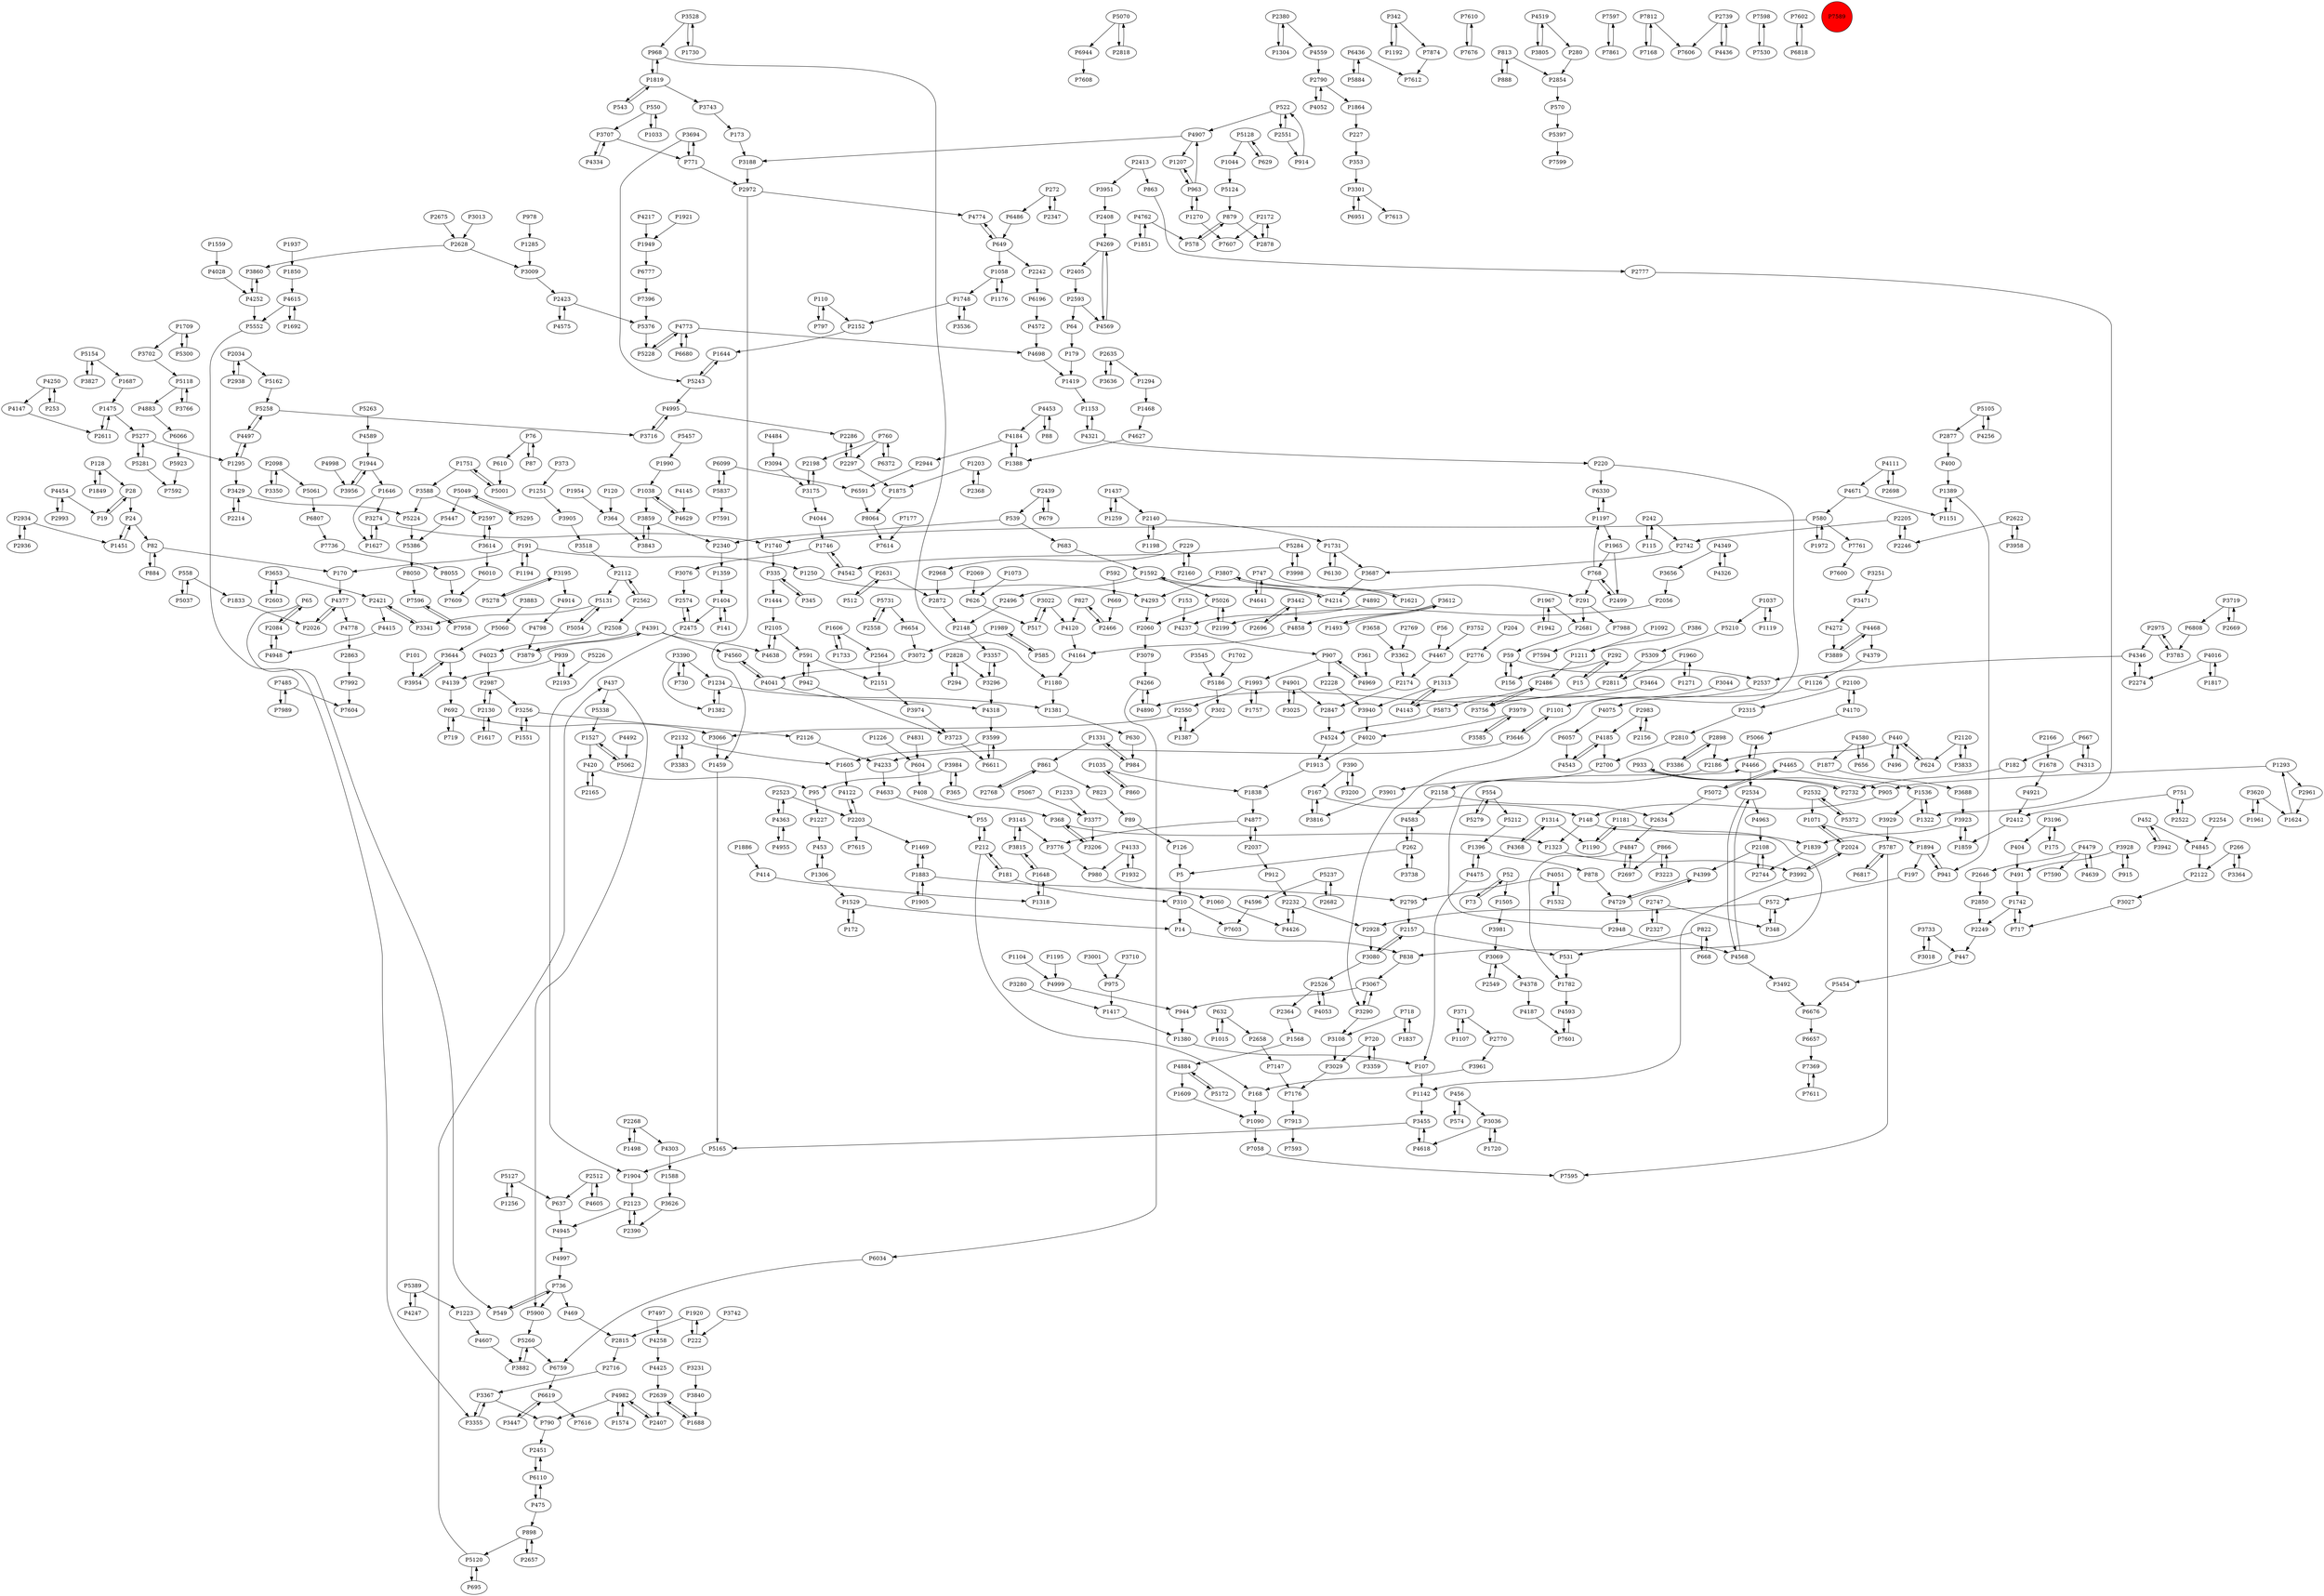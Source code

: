 digraph {
	P2863 -> P7992
	P181 -> P310
	P6196 -> P4572
	P1211 -> P2486
	P1190 -> P1181
	P4133 -> P1932
	P1126 -> P4075
	P1921 -> P1949
	P2850 -> P2249
	P4615 -> P5552
	P3022 -> P4120
	P1256 -> P5127
	P3188 -> P2972
	P4877 -> P2037
	P3905 -> P3518
	P2451 -> P6110
	P5062 -> P1527
	P667 -> P182
	P760 -> P2198
	P1037 -> P5210
	P3860 -> P4252
	P82 -> P884
	P6110 -> P475
	P1709 -> P5300
	P2696 -> P3442
	P2037 -> P912
	P2098 -> P3350
	P6066 -> P5923
	P3196 -> P404
	P1592 -> P2496
	P604 -> P408
	P4143 -> P1313
	P2108 -> P2744
	P1702 -> P5186
	P1731 -> P3687
	P1203 -> P2368
	P3992 -> P2024
	P1437 -> P2140
	P2961 -> P1624
	P5127 -> P637
	P4044 -> P1746
	P5224 -> P5386
	P172 -> P1529
	P89 -> P126
	P554 -> P5279
	P3386 -> P2898
	P3195 -> P5278
	P3783 -> P2975
	P2327 -> P2747
	P939 -> P2193
	P242 -> P2742
	P975 -> P1417
	P404 -> P491
	P1646 -> P3274
	P3981 -> P3069
	P181 -> P212
	P2423 -> P5376
	P167 -> P148
	P3442 -> P2696
	P242 -> P115
	P574 -> P456
	P3620 -> P1624
	P4426 -> P2232
	P5118 -> P3766
	P2523 -> P2203
	P4378 -> P4187
	P5070 -> P6944
	P2828 -> P3296
	P3702 -> P5118
	P2603 -> P3653
	P14 -> P838
	P7913 -> P7593
	P768 -> P1197
	P4399 -> P4729
	P4020 -> P1913
	P65 -> P2084
	P1574 -> P4982
	P1875 -> P8064
	P1058 -> P1176
	P2747 -> P2327
	P4247 -> P5389
	P227 -> P353
	P3974 -> P3723
	P3029 -> P7176
	P6372 -> P760
	P1965 -> P768
	P2297 -> P1875
	P1250 -> P4293
	P1234 -> P1381
	P4773 -> P4698
	P2700 -> P2158
	P578 -> P879
	P4391 -> P4638
	P4999 -> P944
	P6436 -> P5884
	P2534 -> P4963
	P1468 -> P4627
	P291 -> P7988
	P3716 -> P4995
	P2084 -> P65
	P7610 -> P7676
	P2130 -> P2987
	P4569 -> P4269
	P3719 -> P6808
	P4729 -> P4399
	P191 -> P170
	P4349 -> P3656
	P5154 -> P1687
	P3929 -> P5787
	P2130 -> P1617
	P2522 -> P751
	P5376 -> P5228
	P2108 -> P4399
	P6330 -> P1197
	P3175 -> P4044
	P1322 -> P1536
	P2854 -> P570
	P253 -> P4250
	P2512 -> P4605
	P3883 -> P5060
	P1894 -> P197
	P5260 -> P6759
	P2056 -> P2199
	P335 -> P1444
	P292 -> P15
	P5128 -> P1044
	P2232 -> P2928
	P1687 -> P1475
	P1119 -> P1037
	P6777 -> P7396
	P1746 -> P4542
	P1993 -> P1757
	P3646 -> P4233
	P4593 -> P7601
	P4519 -> P3805
	P4016 -> P1817
	P751 -> P2522
	P558 -> P5037
	P6099 -> P6591
	P1819 -> P3743
	P128 -> P28
	P2157 -> P3080
	P5237 -> P4596
	P3367 -> P790
	P420 -> P2165
	P2993 -> P4454
	P3290 -> P3108
	P6944 -> P7608
	P1782 -> P4593
	P1475 -> P5277
	P1404 -> P141
	P1850 -> P4615
	P3383 -> P2132
	P7601 -> P4593
	P939 -> P4139
	P2934 -> P2936
	P1692 -> P4615
	P1678 -> P4921
	P1937 -> P1850
	P1588 -> P3626
	P626 -> P517
	P4028 -> P4252
	P452 -> P3942
	P1251 -> P3905
	P353 -> P3301
	P1961 -> P3620
	P73 -> P52
	P898 -> P2657
	P6680 -> P4773
	P5049 -> P5295
	P4914 -> P4798
	P1877 -> P3688
	P7597 -> P7861
	P3776 -> P980
	P2198 -> P3175
	P4583 -> P262
	P2646 -> P2850
	P229 -> P2968
	P827 -> P2466
	P440 -> P496
	P141 -> P1404
	P632 -> P2658
	P2681 -> P59
	P6951 -> P3301
	P4955 -> P4363
	P5026 -> P2060
	P5260 -> P3882
	P827 -> P4120
	P4349 -> P4326
	P5060 -> P3644
	P414 -> P1318
	P2423 -> P4575
	P1605 -> P4122
	P1153 -> P4321
	P3195 -> P4914
	P1648 -> P3815
	P4217 -> P1949
	P1493 -> P3612
	P4995 -> P3716
	P5120 -> P437
	P3951 -> P2408
	P5258 -> P3716
	P2123 -> P4945
	P3274 -> P1627
	P2499 -> P768
	P1044 -> P5124
	P2532 -> P5372
	P4845 -> P2122
	P126 -> P5
	P128 -> P1849
	P4120 -> P4164
	P4568 -> P2534
	P5258 -> P4497
	P364 -> P3843
	P3766 -> P5118
	P5243 -> P1644
	P1606 -> P2564
	P1295 -> P4497
	P65 -> P549
	P5131 -> P5054
	P3723 -> P6611
	P179 -> P1419
	P6759 -> P6619
	P912 -> P2232
	P984 -> P1331
	P4997 -> P736
	P4773 -> P6680
	P3738 -> P262
	P3843 -> P3859
	P4052 -> P2790
	P3833 -> P2120
	P2390 -> P2123
	P4266 -> P6034
	P2120 -> P624
	P3707 -> P771
	P1960 -> P1271
	P4237 -> P907
	P888 -> P813
	P3942 -> P452
	P4618 -> P3455
	P4214 -> P1592
	P3923 -> P1859
	P5037 -> P558
	P1227 -> P453
	P4575 -> P2423
	P863 -> P2777
	P1864 -> P227
	P5397 -> P7599
	P168 -> P1090
	P3992 -> P1142
	P4269 -> P4569
	P4475 -> P107
	P5061 -> P6807
	P52 -> P1505
	P915 -> P3928
	P220 -> P3290
	P2172 -> P7607
	P1192 -> P342
	P2968 -> P2872
	P585 -> P1989
	P3094 -> P3175
	P1883 -> P1469
	P7676 -> P7610
	P390 -> P167
	P2934 -> P1451
	P3018 -> P3733
	P4465 -> P1536
	P59 -> P2537
	P1757 -> P1993
	P592 -> P669
	P437 -> P5338
	P7812 -> P7168
	P4921 -> P2412
	P4633 -> P55
	P6436 -> P7612
	P860 -> P1035
	P822 -> P531
	P1058 -> P1748
	P4016 -> P2274
	P212 -> P168
	P5026 -> P2199
	P2105 -> P4638
	P1904 -> P2123
	P5226 -> P2193
	P496 -> P440
	P5447 -> P5386
	P2340 -> P1359
	P4641 -> P747
	P4698 -> P1419
	P649 -> P2242
	P3442 -> P4858
	P907 -> P2228
	P2628 -> P3860
	P469 -> P2815
	P1259 -> P1437
	P5900 -> P5260
	P3341 -> P2421
	P823 -> P89
	P3013 -> P2628
	P1331 -> P861
	P294 -> P2828
	P4524 -> P1913
	P2593 -> P64
	P5278 -> P3195
	P980 -> P1060
	P272 -> P2347
	P191 -> P1194
	P453 -> P1306
	P4969 -> P907
	P4147 -> P2611
	P1396 -> P4475
	P5837 -> P7591
	P2739 -> P4436
	P2274 -> P4346
	P5070 -> P2818
	P4466 -> P5066
	P2631 -> P512
	P718 -> P3108
	P52 -> P73
	P1314 -> P1190
	P2975 -> P4346
	P630 -> P984
	P3455 -> P5165
	P3889 -> P4468
	P3588 -> P5224
	P6130 -> P1731
	P4995 -> P2286
	P3998 -> P5284
	P1905 -> P1883
	P3357 -> P3296
	P4139 -> P692
	P1920 -> P2815
	P3961 -> P168
	P3688 -> P3923
	P1527 -> P5062
	P4778 -> P2863
	P64 -> P179
	P2790 -> P4052
	P1967 -> P2681
	P968 -> P1180
	P3251 -> P3471
	P2776 -> P1313
	P2975 -> P3783
	P1944 -> P1646
	P5731 -> P2558
	P884 -> P82
	P2948 -> P4568
	P4497 -> P1295
	P5127 -> P1256
	P4638 -> P2105
	P978 -> P1285
	P6591 -> P8064
	P1419 -> P1153
	P1559 -> P4028
	P3464 -> P4143
	P3175 -> P2198
	P1740 -> P335
	P866 -> P2697
	P1606 -> P1733
	P2486 -> P3756
	P2698 -> P4111
	P3979 -> P3585
	P1751 -> P3588
	P5372 -> P2532
	P2205 -> P2246
	P736 -> P549
	P2551 -> P522
	P1849 -> P128
	P2486 -> P5873
	P5067 -> P3377
	P4170 -> P2100
	P2364 -> P1568
	P2408 -> P4269
	P204 -> P2776
	P4454 -> P2993
	P4831 -> P604
	P2132 -> P1605
	P1234 -> P1382
	P3145 -> P3776
	P3528 -> P1730
	P2122 -> P3027
	P549 -> P736
	P342 -> P1192
	P1498 -> P2268
	P302 -> P1387
	P3067 -> P944
	P2380 -> P1304
	P1295 -> P3429
	P2405 -> P2593
	P156 -> P59
	P879 -> P2878
	P15 -> P292
	P3984 -> P365
	P2549 -> P3069
	P3827 -> P5154
	P4963 -> P2108
	P371 -> P2770
	P3355 -> P3367
	P2123 -> P2390
	P2158 -> P4583
	P2069 -> P626
	P2157 -> P531
	P3296 -> P3357
	P1609 -> P1090
	P2639 -> P1688
	P5066 -> P4466
	P1195 -> P4999
	P4145 -> P4629
	P1527 -> P420
	P6611 -> P3599
	P4377 -> P2026
	P1090 -> P7058
	P2412 -> P1859
	P2156 -> P2983
	P1060 -> P4426
	P760 -> P2297
	P667 -> P4313
	P87 -> P76
	P3805 -> P4519
	P649 -> P4774
	P5552 -> P3355
	P2622 -> P2246
	P2574 -> P2475
	P768 -> P291
	P1627 -> P3274
	P570 -> P5397
	P3256 -> P2126
	P2037 -> P4877
	P3585 -> P3979
	P580 -> P1740
	P3719 -> P2669
	P5054 -> P5131
	P24 -> P82
	P2898 -> P2186
	P5284 -> P3998
	P5386 -> P8050
	P522 -> P4907
	P2084 -> P4948
	P4453 -> P88
	P580 -> P1972
	P7598 -> P7530
	P1688 -> P2639
	P5186 -> P302
	P7369 -> P7611
	P907 -> P4969
	P4313 -> P667
	P4982 -> P2407
	P390 -> P3200
	P5243 -> P4995
	P3614 -> P2597
	P5118 -> P4883
	P5787 -> P7595
	P2140 -> P1198
	P3036 -> P4618
	P4377 -> P4778
	P1073 -> P626
	P1107 -> P371
	P291 -> P2681
	P5281 -> P5277
	P668 -> P822
	P7058 -> P7595
	P4185 -> P4543
	P4605 -> P2512
	P2810 -> P2700
	P1733 -> P1606
	P3807 -> P4293
	P1071 -> P1894
	P5281 -> P7592
	P3742 -> P222
	P1944 -> P3956
	P3025 -> P4901
	P2152 -> P1644
	P229 -> P2160
	P440 -> P624
	P1965 -> P2499
	P2203 -> P1469
	P1293 -> P2961
	P2380 -> P4559
	P771 -> P2972
	P3044 -> P3756
	P5105 -> P2877
	P1037 -> P1119
	P730 -> P3390
	P1837 -> P718
	P4858 -> P4164
	P3707 -> P4334
	P5105 -> P4256
	P4053 -> P2526
	P1304 -> P2380
	P1417 -> P1380
	P797 -> P110
	P7485 -> P7604
	P3612 -> P1493
	P475 -> P898
	P2593 -> P4569
	P2611 -> P1475
	P5389 -> P1223
	P5884 -> P6436
	P3599 -> P1605
	P4185 -> P2700
	P5277 -> P5281
	P610 -> P5001
	P1833 -> P2026
	P3108 -> P3029
	P8055 -> P7609
	P4318 -> P3599
	P2246 -> P2205
	P2747 -> P348
	P5072 -> P2634
	P7812 -> P7606
	P4572 -> P4698
	P1459 -> P5165
	P5154 -> P3827
	P1536 -> P3929
	P3882 -> P5260
	P6486 -> P649
	P371 -> P1107
	P191 -> P1250
	P4901 -> P3025
	P3429 -> P5224
	P4475 -> P1396
	P5284 -> P4542
	P1396 -> P878
	P3223 -> P866
	P2562 -> P2508
	P4326 -> P4349
	P2739 -> P7606
	P3359 -> P720
	P591 -> P2151
	P4436 -> P2739
	P348 -> P572
	P4346 -> P2537
	P3710 -> P975
	P3076 -> P2574
	P4945 -> P4997
	P6010 -> P7609
	P1207 -> P963
	P1197 -> P1965
	P4266 -> P4890
	P879 -> P578
	P512 -> P2631
	P1751 -> P5001
	P3816 -> P167
	P475 -> P6110
	P2631 -> P2872
	P3979 -> P4020
	P3080 -> P2157
	P4479 -> P4639
	P861 -> P2768
	P107 -> P1142
	P3080 -> P2526
	P4258 -> P4425
	P420 -> P95
	P3455 -> P4618
	P572 -> P348
	P550 -> P1033
	P3954 -> P3644
	P1142 -> P3455
	P3069 -> P2549
	P2112 -> P2562
	P695 -> P5120
	P7530 -> P7598
	P2532 -> P1071
	P4892 -> P4237
	P2622 -> P3958
	P335 -> P345
	P262 -> P5
	P942 -> P591
	P751 -> P2412
	P539 -> P2340
	P5277 -> P1295
	P1819 -> P968
	P5162 -> P5258
	P4543 -> P4185
	P4133 -> P980
	P4164 -> P1180
	P3928 -> P491
	P3001 -> P975
	P452 -> P4845
	P2526 -> P4053
	P5049 -> P5447
	P3471 -> P4272
	P3390 -> P730
	P3367 -> P3355
	P4559 -> P2790
	P543 -> P1819
	P3274 -> P1740
	P6654 -> P3072
	P2828 -> P294
	P624 -> P440
	P7596 -> P7958
	P2100 -> P4170
	P4847 -> P1782
	P5 -> P310
	P907 -> P1993
	P3879 -> P4391
	P838 -> P3067
	P5263 -> P4589
	P292 -> P156
	P3429 -> P2214
	P1746 -> P3076
	P2172 -> P2878
	P1742 -> P717
	P3807 -> P1621
	P1180 -> P1381
	P1318 -> P1648
	P963 -> P1207
	P3658 -> P3362
	P1851 -> P4762
	P1886 -> P414
	P368 -> P1323
	P342 -> P7874
	P2669 -> P3719
	P6110 -> P2451
	P2098 -> P5061
	P4774 -> P649
	P2466 -> P827
	P3694 -> P5243
	P2421 -> P3341
	P3644 -> P3954
	P3940 -> P4020
	P2034 -> P2938
	P2199 -> P5026
	P4454 -> P19
	P3901 -> P3816
	P400 -> P1389
	P1294 -> P1468
	P1437 -> P1259
	P4250 -> P253
	P4479 -> P2646
	P3984 -> P95
	P8064 -> P7614
	P1617 -> P2130
	P197 -> P572
	P1990 -> P1038
	P1993 -> P2550
	P4334 -> P3707
	P1838 -> P4877
	P3256 -> P1551
	P1038 -> P4629
	P2987 -> P2130
	P3545 -> P5186
	P4453 -> P4184
	P5295 -> P5049
	P3815 -> P1648
	P1388 -> P4184
	P2268 -> P4303
	P2972 -> P1459
	P2983 -> P4185
	P4542 -> P1746
	P4122 -> P2203
	P7176 -> P7913
	P1748 -> P3536
	P4415 -> P4948
	P7497 -> P4258
	P3958 -> P2622
	P1469 -> P1883
	P2413 -> P3951
	P95 -> P1227
	P3536 -> P1748
	P3614 -> P6010
	P3859 -> P2340
	P1381 -> P630
	P813 -> P2854
	P3301 -> P6951
	P5212 -> P1396
	P3653 -> P2603
	P110 -> P2152
	P28 -> P24
	P148 -> P1323
	P7992 -> P7604
	P4580 -> P1877
	P3588 -> P2597
	P2203 -> P4122
	P4391 -> P3879
	P1015 -> P632
	P2523 -> P4363
	P1949 -> P6777
	P905 -> P148
	P5389 -> P4247
	P1359 -> P1404
	P2148 -> P3357
	P4762 -> P1851
	P4982 -> P1574
	P4568 -> P3492
	P4184 -> P1388
	P2439 -> P679
	P1859 -> P3923
	P933 -> P2732
	P2024 -> P3992
	P1035 -> P860
	P720 -> P3359
	P531 -> P1782
	P2368 -> P1203
	P4762 -> P578
	P2938 -> P2034
	P4998 -> P3956
	P1720 -> P3036
	P3066 -> P1459
	P5131 -> P3341
	P2193 -> P939
	P822 -> P668
	P4877 -> P3776
	P408 -> P368
	P5279 -> P554
	P2496 -> P2148
	P2254 -> P4845
	P2558 -> P5731
	P522 -> P2551
	P1451 -> P24
	P3067 -> P3290
	P76 -> P87
	P373 -> P1251
	P3752 -> P4467
	P5124 -> P879
	P5873 -> P4524
	P554 -> P5212
	P2413 -> P863
	P1176 -> P1058
	P4041 -> P4318
	P2158 -> P2634
	P629 -> P5128
	P4468 -> P4379
	P2742 -> P3687
	P4589 -> P1944
	P3815 -> P3145
	P2635 -> P1294
	P4111 -> P2698
	P1883 -> P2795
	P220 -> P6330
	P6099 -> P5837
	P5172 -> P4884
	P2534 -> P4568
	P1942 -> P1967
	P1226 -> P604
	P2777 -> P1322
	P2936 -> P2934
	P2562 -> P2112
	P4484 -> P3094
	P4321 -> P220
	P683 -> P1592
	P4391 -> P4560
	P1960 -> P2811
	P3528 -> P968
	P4629 -> P1038
	P4368 -> P1314
	P790 -> P2451
	P1223 -> P4607
	P3290 -> P3067
	P1313 -> P4143
	P5210 -> P5309
	P361 -> P4969
	P3733 -> P3018
	P768 -> P2499
	P1293 -> P905
	P1883 -> P1905
	P1198 -> P2140
	P2166 -> P1678
	P2034 -> P5162
	P5338 -> P1527
	P3027 -> P717
	P2151 -> P3974
	P2537 -> P1101
	P7396 -> P5376
	P1536 -> P1322
	P153 -> P4237
	P1306 -> P1529
	P3923 -> P1839
	P59 -> P156
	P669 -> P2466
	P4479 -> P7590
	P1181 -> P1190
	P3145 -> P3815
	P2769 -> P3362
	P3362 -> P2174
	P7602 -> P6818
	P3743 -> P173
	P4884 -> P1609
	P7989 -> P7485
	P2205 -> P2742
	P4250 -> P4147
	P1197 -> P6330
	P2635 -> P3636
	P4303 -> P1588
	P1475 -> P2611
	P5457 -> P1990
	P2815 -> P2716
	P2551 -> P914
	P2639 -> P2407
	P2024 -> P1071
	P1033 -> P550
	P173 -> P3188
	P2228 -> P3940
	P7988 -> P7594
	P3956 -> P1944
	P963 -> P4907
	P1387 -> P2550
	P4607 -> P3882
	P456 -> P574
	P2297 -> P2286
	P2174 -> P2847
	P718 -> P1837
	P878 -> P4729
	P1932 -> P4133
	P649 -> P1058
	P4170 -> P5066
	P4465 -> P5072
	P101 -> P3954
	P2948 -> P4466
	P2286 -> P2297
	P2811 -> P4890
	P2877 -> P400
	P692 -> P719
	P5787 -> P6817
	P4272 -> P3889
	P7958 -> P7596
	P760 -> P6372
	P4907 -> P1207
	P6034 -> P6759
	P1624 -> P1293
	P1194 -> P191
	P1285 -> P3009
	P1646 -> P1627
	P6818 -> P7602
	P76 -> P610
	P1592 -> P4214
	P3200 -> P390
	P1101 -> P3646
	P167 -> P3816
	P1313 -> P3940
	P2132 -> P3383
	P1748 -> P2152
	P942 -> P3723
	P3694 -> P771
	P4379 -> P1126
	P4252 -> P3860
	P4883 -> P6066
	P2847 -> P4524
	P5120 -> P695
	P1314 -> P4368
	P1989 -> P3072
	P898 -> P5120
	P5309 -> P2811
	P2550 -> P3066
	P6817 -> P5787
	P3231 -> P3840
	P7736 -> P8055
	P2983 -> P2156
	P4596 -> P7603
	P4627 -> P1388
	P3756 -> P2486
	P692 -> P3066
	P19 -> P28
	P4948 -> P2084
	P7177 -> P7614
	P1104 -> P4999
	P148 -> P838
	P7874 -> P7612
	P3022 -> P517
	P2972 -> P4774
	P212 -> P181
	P3636 -> P2635
	P5165 -> P1904
	P2421 -> P4415
	P3364 -> P266
	P2768 -> P861
	P591 -> P942
	P736 -> P5900
	P4468 -> P3889
	P3518 -> P2112
	P175 -> P3196
	P6808 -> P3783
	P2878 -> P2172
	P170 -> P4377
	P310 -> P7603
	P3644 -> P4139
	P2232 -> P4426
	P4293 -> P2060
	P539 -> P683
	P3840 -> P1688
	P914 -> P522
	P491 -> P1742
	P6676 -> P6657
	P3350 -> P2098
	P2268 -> P1498
	P2100 -> P2315
	P813 -> P888
	P1380 -> P107
	P24 -> P1451
	P3599 -> P6611
	P6657 -> P7369
	P747 -> P291
	P1271 -> P1960
	P2818 -> P5070
	P4466 -> P2534
	P4890 -> P4266
	P2203 -> P7615
	P4519 -> P280
	P7147 -> P7176
	P5001 -> P1751
	P7485 -> P7989
	P4269 -> P2405
	P3036 -> P1720
	P963 -> P1270
	P2165 -> P420
	P1592 -> P5026
	P4580 -> P656
	P4187 -> P7601
	P28 -> P19
	P1323 -> P3992
	P4023 -> P2987
	P110 -> P797
	P1270 -> P963
	P4671 -> P1151
	P3612 -> P4858
	P3620 -> P1961
	P5923 -> P7592
	P2657 -> P898
	P3687 -> P4214
	P7761 -> P7600
	P4051 -> P2795
	P4907 -> P3188
	P8050 -> P7596
	P2928 -> P3080
	P2475 -> P1904
	P2526 -> P2364
	P1382 -> P1234
	P1389 -> P1151
	P3069 -> P4378
	P4425 -> P2639
	P3301 -> P7613
	P1954 -> P364
	P4560 -> P4041
	P4256 -> P5105
	P717 -> P1742
	P3206 -> P368
	P2439 -> P539
	P1331 -> P984
	P1151 -> P1389
	P3296 -> P4318
	P262 -> P4583
	P1819 -> P543
	P580 -> P7761
	P266 -> P3364
	P1709 -> P3702
	P1071 -> P2024
	P2564 -> P2151
	P3079 -> P4266
	P944 -> P1380
	P3009 -> P2423
	P4671 -> P580
	P2716 -> P3367
	P4798 -> P3879
	P6619 -> P7616
	P4041 -> P4560
	P1742 -> P2249
	P968 -> P1819
	P2634 -> P4847
	P2112 -> P5131
	P550 -> P3707
	P222 -> P1920
	P656 -> P4580
	P7611 -> P7369
	P1404 -> P2475
	P2944 -> P6591
	P4901 -> P2847
	P120 -> P364
	P3196 -> P175
	P1233 -> P3377
	P3733 -> P447
	P1092 -> P1211
	P4492 -> P5062
	P3280 -> P1417
	P1568 -> P4884
	P1894 -> P941
	P365 -> P3984
	P4884 -> P5172
	P2744 -> P2108
	P4982 -> P790
	P4075 -> P6057
	P2790 -> P1864
	P4111 -> P4671
	P2898 -> P3386
	P2407 -> P4982
	P266 -> P2122
	P345 -> P335
	P4184 -> P2944
	P2347 -> P272
	P3377 -> P3206
	P1731 -> P6130
	P4639 -> P4479
	P1839 -> P2744
	P771 -> P3694
	P2242 -> P6196
	P1529 -> P172
	P3626 -> P2390
	P182 -> P2732
	P3390 -> P1234
	P736 -> P469
	P5237 -> P2682
	P1038 -> P3859
	P4321 -> P1153
	P7168 -> P7812
	P1644 -> P5243
	P386 -> P1211
	P437 -> P5900
	P4363 -> P2523
	P1035 -> P1838
	P558 -> P1833
	P4363 -> P4955
	P212 -> P55
	P5454 -> P6676
	P3447 -> P6619
	P1203 -> P1875
	P719 -> P692
	P88 -> P4453
	P2315 -> P2810
	P7861 -> P7597
	P5128 -> P629
	P2120 -> P3833
	P2105 -> P591
	P4051 -> P1532
	P5072 -> P4465
	P115 -> P242
	P720 -> P3029
	P5228 -> P4773
	P2987 -> P3256
	P2770 -> P3961
	P56 -> P4467
	P3492 -> P6676
	P3653 -> P2421
	P4346 -> P2274
	P2512 -> P637
	P447 -> P5454
	P637 -> P4945
	P280 -> P2854
	P1181 -> P1839
	P1306 -> P453
	P2126 -> P4233
	P3928 -> P915
	P4497 -> P5258
	P517 -> P3022
	P2697 -> P4847
	P2140 -> P1731
	P679 -> P2439
	P572 -> P2928
	P3390 -> P1382
	P1389 -> P941
	P4729 -> P2948
	P3646 -> P1101
	P2795 -> P2157
	P866 -> P3223
	P1648 -> P1318
	P4233 -> P4633
	P2160 -> P229
	P4847 -> P2697
	P272 -> P6486
	P2550 -> P1387
	P440 -> P2186
	P5300 -> P1709
	P2249 -> P447
	P3656 -> P2056
	P2658 -> P7147
	P5837 -> P6099
	P310 -> P14
	P747 -> P4641
	P2675 -> P2628
	P1444 -> P2105
	P6619 -> P3447
	P2186 -> P3901
	P368 -> P3206
	P1270 -> P7607
	P4773 -> P5228
	P1529 -> P14
	P1972 -> P580
	P4615 -> P1692
	P2214 -> P3429
	P262 -> P3738
	P2682 -> P5237
	P55 -> P212
	P1621 -> P3807
	P1730 -> P3528
	P2475 -> P2574
	P82 -> P170
	P1920 -> P222
	P1532 -> P4051
	P3859 -> P3843
	P5731 -> P6654
	P1817 -> P4016
	P1505 -> P3981
	P2872 -> P2148
	P2597 -> P3614
	P1551 -> P3256
	P933 -> P905
	P1967 -> P1942
	P3072 -> P4041
	P941 -> P1894
	P2508 -> P4023
	P4252 -> P5552
	P6057 -> P4543
	P861 -> P823
	P1989 -> P585
	P2060 -> P3079
	P632 -> P1015
	P2628 -> P3009
	P2732 -> P933
	P456 -> P3036
	P1913 -> P1838
	P4467 -> P2174
	P6807 -> P7736
	P2026 -> P4377
	P7589 [shape=circle]
	P7589 [style=filled]
	P7589 [fillcolor=red]
}